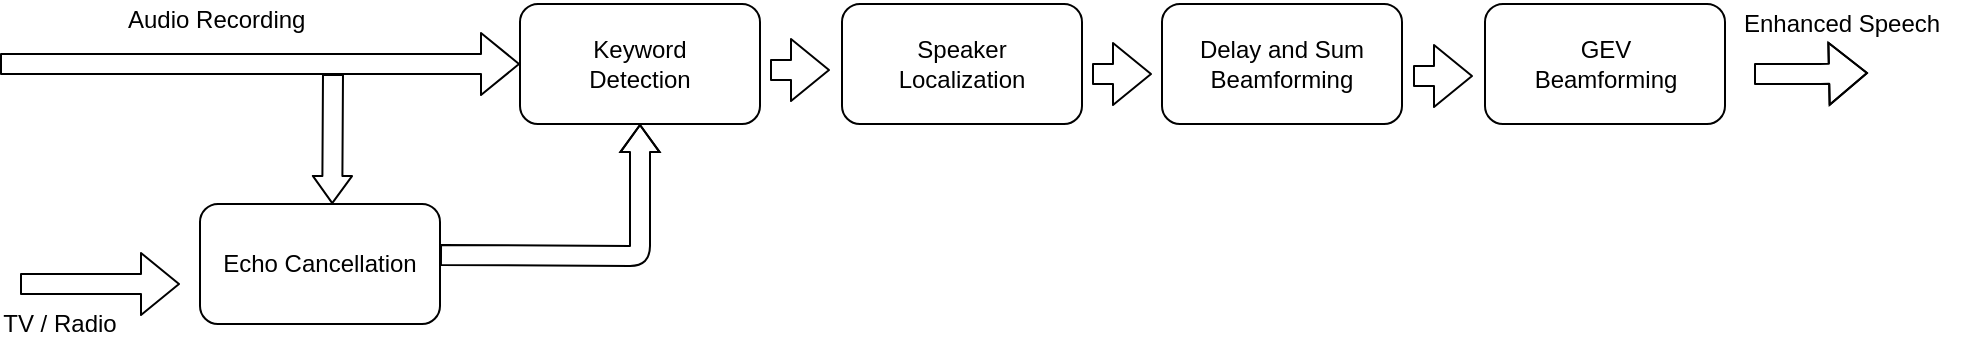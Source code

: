 <mxfile version="10.5.0" type="github"><diagram id="11hvVeXxNROUCZKkEtCG" name="Page-1"><mxGraphModel dx="1292" dy="693" grid="1" gridSize="10" guides="1" tooltips="1" connect="1" arrows="1" fold="1" page="1" pageScale="1" pageWidth="1169" pageHeight="827" math="0" shadow="0"><root><mxCell id="0"/><mxCell id="1" parent="0"/><mxCell id="1UxN51Z8YoHTPrD4QQ8p-1" value="&lt;div&gt;Speaker&lt;/div&gt;&lt;div&gt;Localization&lt;br&gt;&lt;/div&gt;" style="rounded=1;whiteSpace=wrap;html=1;comic=0;" parent="1" vertex="1"><mxGeometry x="481" y="240" width="120" height="60" as="geometry"/></mxCell><mxCell id="1UxN51Z8YoHTPrD4QQ8p-2" value="&lt;div&gt;Keyword&lt;/div&gt;&lt;div&gt;Detection&lt;br&gt;&lt;/div&gt;" style="rounded=1;whiteSpace=wrap;html=1;comic=0;" parent="1" vertex="1"><mxGeometry x="320" y="240" width="120" height="60" as="geometry"/></mxCell><mxCell id="1UxN51Z8YoHTPrD4QQ8p-3" value="&lt;div&gt;Delay and Sum&lt;/div&gt;&lt;div&gt;Beamforming&lt;br&gt;&lt;/div&gt;" style="rounded=1;whiteSpace=wrap;html=1;comic=0;" parent="1" vertex="1"><mxGeometry x="641" y="240" width="120" height="60" as="geometry"/></mxCell><mxCell id="1UxN51Z8YoHTPrD4QQ8p-4" value="&lt;div&gt;GEV&lt;/div&gt;&lt;div&gt;Beamforming&lt;br&gt;&lt;/div&gt;" style="rounded=1;whiteSpace=wrap;html=1;comic=0;" parent="1" vertex="1"><mxGeometry x="802.5" y="240" width="120" height="60" as="geometry"/></mxCell><mxCell id="PGzzOG9i3HHekwMgvBpW-1" value="" style="shape=flexArrow;endArrow=classic;html=1;" edge="1" parent="1"><mxGeometry width="50" height="50" relative="1" as="geometry"><mxPoint x="445" y="273" as="sourcePoint"/><mxPoint x="475" y="273" as="targetPoint"/></mxGeometry></mxCell><mxCell id="PGzzOG9i3HHekwMgvBpW-2" value="" style="shape=flexArrow;endArrow=classic;html=1;" edge="1" parent="1"><mxGeometry width="50" height="50" relative="1" as="geometry"><mxPoint x="606" y="275" as="sourcePoint"/><mxPoint x="636" y="275" as="targetPoint"/></mxGeometry></mxCell><mxCell id="PGzzOG9i3HHekwMgvBpW-3" value="" style="shape=flexArrow;endArrow=classic;html=1;" edge="1" parent="1"><mxGeometry width="50" height="50" relative="1" as="geometry"><mxPoint x="766.5" y="276" as="sourcePoint"/><mxPoint x="796.5" y="276" as="targetPoint"/></mxGeometry></mxCell><mxCell id="PGzzOG9i3HHekwMgvBpW-4" value="Echo Cancellation" style="rounded=1;whiteSpace=wrap;html=1;comic=0;" vertex="1" parent="1"><mxGeometry x="160" y="340" width="120" height="60" as="geometry"/></mxCell><mxCell id="PGzzOG9i3HHekwMgvBpW-5" value="" style="shape=flexArrow;endArrow=classic;html=1;" edge="1" parent="1"><mxGeometry width="50" height="50" relative="1" as="geometry"><mxPoint x="70" y="380" as="sourcePoint"/><mxPoint x="150" y="380" as="targetPoint"/></mxGeometry></mxCell><mxCell id="PGzzOG9i3HHekwMgvBpW-6" value="TV / Radio" style="text;html=1;strokeColor=none;fillColor=none;align=center;verticalAlign=middle;whiteSpace=wrap;rounded=0;" vertex="1" parent="1"><mxGeometry x="60" y="390" width="60" height="20" as="geometry"/></mxCell><mxCell id="PGzzOG9i3HHekwMgvBpW-8" value="" style="shape=flexArrow;endArrow=classic;html=1;entryX=0;entryY=0.5;entryDx=0;entryDy=0;" edge="1" parent="1" target="1UxN51Z8YoHTPrD4QQ8p-2"><mxGeometry width="50" height="50" relative="1" as="geometry"><mxPoint x="60" y="270" as="sourcePoint"/><mxPoint x="260" y="259.302" as="targetPoint"/></mxGeometry></mxCell><mxCell id="PGzzOG9i3HHekwMgvBpW-9" value="" style="shape=flexArrow;endArrow=classic;html=1;entryX=0.551;entryY=0.001;entryDx=0;entryDy=0;entryPerimeter=0;endWidth=8.605;endSize=4.186;" edge="1" parent="1" target="PGzzOG9i3HHekwMgvBpW-4"><mxGeometry width="50" height="50" relative="1" as="geometry"><mxPoint x="226.5" y="275" as="sourcePoint"/><mxPoint x="226.244" y="333.326" as="targetPoint"/></mxGeometry></mxCell><mxCell id="PGzzOG9i3HHekwMgvBpW-11" value="Audio Recording" style="text;html=1;resizable=0;points=[];autosize=1;align=left;verticalAlign=top;spacingTop=-4;" vertex="1" parent="1"><mxGeometry x="122" y="238" width="100" height="20" as="geometry"/></mxCell><mxCell id="PGzzOG9i3HHekwMgvBpW-13" value="" style="shape=flexArrow;endArrow=classic;html=1;endWidth=8.605;endSize=4.186;entryX=0.5;entryY=1;entryDx=0;entryDy=0;" edge="1" parent="1" target="1UxN51Z8YoHTPrD4QQ8p-2"><mxGeometry width="50" height="50" relative="1" as="geometry"><mxPoint x="280" y="365.5" as="sourcePoint"/><mxPoint x="329.5" y="374" as="targetPoint"/><Array as="points"><mxPoint x="380" y="366"/></Array></mxGeometry></mxCell><mxCell id="PGzzOG9i3HHekwMgvBpW-14" value="" style="shape=flexArrow;endArrow=classic;html=1;" edge="1" parent="1"><mxGeometry width="50" height="50" relative="1" as="geometry"><mxPoint x="937" y="275" as="sourcePoint"/><mxPoint x="994" y="274.5" as="targetPoint"/><Array as="points"><mxPoint x="970" y="275"/></Array></mxGeometry></mxCell><mxCell id="PGzzOG9i3HHekwMgvBpW-15" value="Enhanced Speech" style="text;html=1;resizable=0;points=[];autosize=1;align=left;verticalAlign=top;spacingTop=-4;" vertex="1" parent="1"><mxGeometry x="930" y="240" width="110" height="20" as="geometry"/></mxCell></root></mxGraphModel></diagram></mxfile>